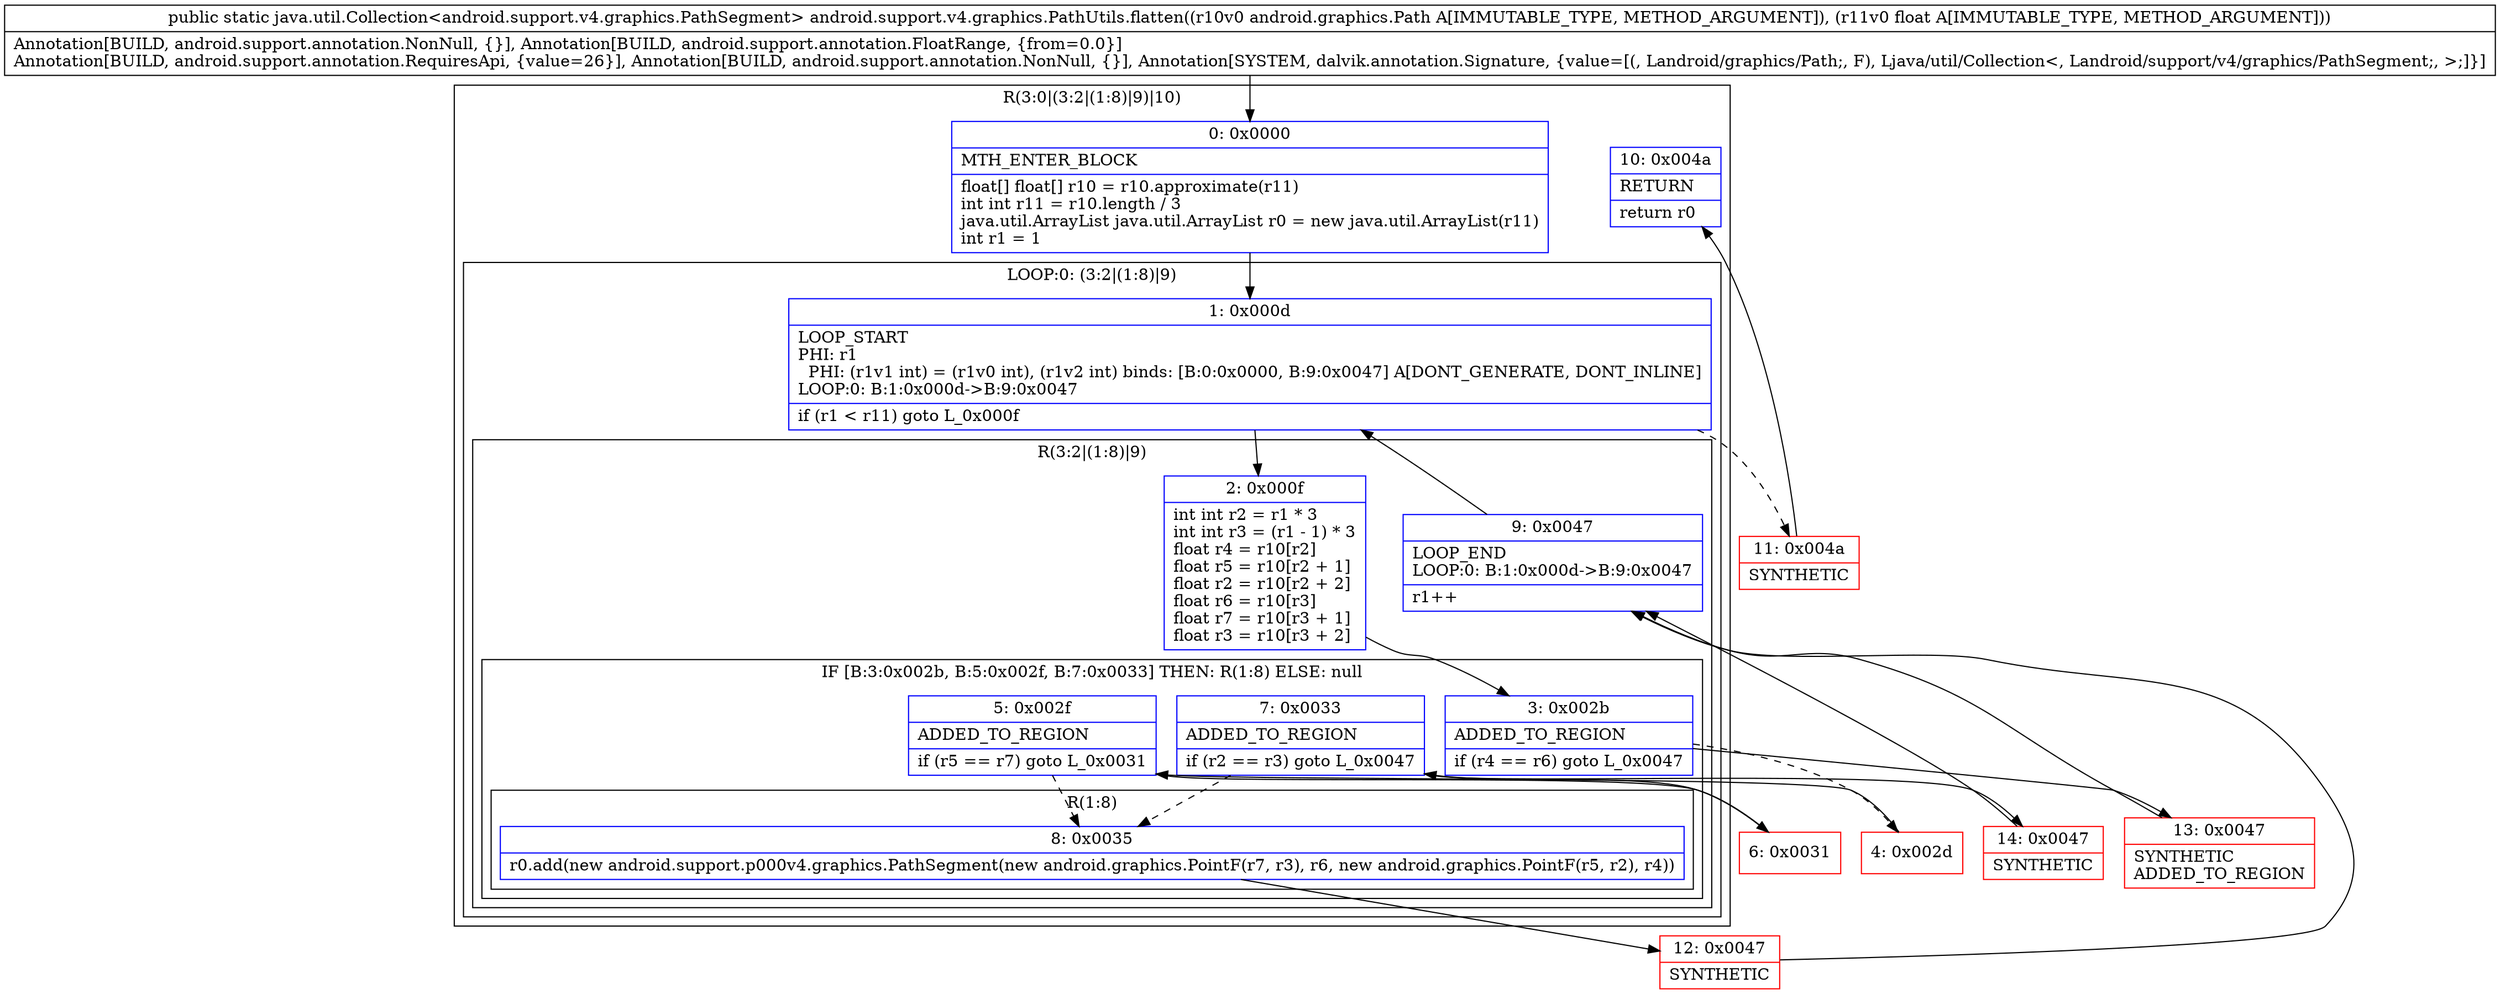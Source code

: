 digraph "CFG forandroid.support.v4.graphics.PathUtils.flatten(Landroid\/graphics\/Path;F)Ljava\/util\/Collection;" {
subgraph cluster_Region_757462125 {
label = "R(3:0|(3:2|(1:8)|9)|10)";
node [shape=record,color=blue];
Node_0 [shape=record,label="{0\:\ 0x0000|MTH_ENTER_BLOCK\l|float[] float[] r10 = r10.approximate(r11)\lint int r11 = r10.length \/ 3\ljava.util.ArrayList java.util.ArrayList r0 = new java.util.ArrayList(r11)\lint r1 = 1\l}"];
subgraph cluster_LoopRegion_1463159316 {
label = "LOOP:0: (3:2|(1:8)|9)";
node [shape=record,color=blue];
Node_1 [shape=record,label="{1\:\ 0x000d|LOOP_START\lPHI: r1 \l  PHI: (r1v1 int) = (r1v0 int), (r1v2 int) binds: [B:0:0x0000, B:9:0x0047] A[DONT_GENERATE, DONT_INLINE]\lLOOP:0: B:1:0x000d\-\>B:9:0x0047\l|if (r1 \< r11) goto L_0x000f\l}"];
subgraph cluster_Region_383685664 {
label = "R(3:2|(1:8)|9)";
node [shape=record,color=blue];
Node_2 [shape=record,label="{2\:\ 0x000f|int int r2 = r1 * 3\lint int r3 = (r1 \- 1) * 3\lfloat r4 = r10[r2]\lfloat r5 = r10[r2 + 1]\lfloat r2 = r10[r2 + 2]\lfloat r6 = r10[r3]\lfloat r7 = r10[r3 + 1]\lfloat r3 = r10[r3 + 2]\l}"];
subgraph cluster_IfRegion_998862894 {
label = "IF [B:3:0x002b, B:5:0x002f, B:7:0x0033] THEN: R(1:8) ELSE: null";
node [shape=record,color=blue];
Node_3 [shape=record,label="{3\:\ 0x002b|ADDED_TO_REGION\l|if (r4 == r6) goto L_0x0047\l}"];
Node_5 [shape=record,label="{5\:\ 0x002f|ADDED_TO_REGION\l|if (r5 == r7) goto L_0x0031\l}"];
Node_7 [shape=record,label="{7\:\ 0x0033|ADDED_TO_REGION\l|if (r2 == r3) goto L_0x0047\l}"];
subgraph cluster_Region_965574126 {
label = "R(1:8)";
node [shape=record,color=blue];
Node_8 [shape=record,label="{8\:\ 0x0035|r0.add(new android.support.p000v4.graphics.PathSegment(new android.graphics.PointF(r7, r3), r6, new android.graphics.PointF(r5, r2), r4))\l}"];
}
}
Node_9 [shape=record,label="{9\:\ 0x0047|LOOP_END\lLOOP:0: B:1:0x000d\-\>B:9:0x0047\l|r1++\l}"];
}
}
Node_10 [shape=record,label="{10\:\ 0x004a|RETURN\l|return r0\l}"];
}
Node_4 [shape=record,color=red,label="{4\:\ 0x002d}"];
Node_6 [shape=record,color=red,label="{6\:\ 0x0031}"];
Node_11 [shape=record,color=red,label="{11\:\ 0x004a|SYNTHETIC\l}"];
Node_12 [shape=record,color=red,label="{12\:\ 0x0047|SYNTHETIC\l}"];
Node_13 [shape=record,color=red,label="{13\:\ 0x0047|SYNTHETIC\lADDED_TO_REGION\l}"];
Node_14 [shape=record,color=red,label="{14\:\ 0x0047|SYNTHETIC\l}"];
MethodNode[shape=record,label="{public static java.util.Collection\<android.support.v4.graphics.PathSegment\> android.support.v4.graphics.PathUtils.flatten((r10v0 android.graphics.Path A[IMMUTABLE_TYPE, METHOD_ARGUMENT]), (r11v0 float A[IMMUTABLE_TYPE, METHOD_ARGUMENT]))  | Annotation[BUILD, android.support.annotation.NonNull, \{\}], Annotation[BUILD, android.support.annotation.FloatRange, \{from=0.0\}]\lAnnotation[BUILD, android.support.annotation.RequiresApi, \{value=26\}], Annotation[BUILD, android.support.annotation.NonNull, \{\}], Annotation[SYSTEM, dalvik.annotation.Signature, \{value=[(, Landroid\/graphics\/Path;, F), Ljava\/util\/Collection\<, Landroid\/support\/v4\/graphics\/PathSegment;, \>;]\}]\l}"];
MethodNode -> Node_0;
Node_0 -> Node_1;
Node_1 -> Node_2;
Node_1 -> Node_11[style=dashed];
Node_2 -> Node_3;
Node_3 -> Node_4[style=dashed];
Node_3 -> Node_13;
Node_5 -> Node_6;
Node_5 -> Node_8[style=dashed];
Node_7 -> Node_8[style=dashed];
Node_7 -> Node_14;
Node_8 -> Node_12;
Node_9 -> Node_1;
Node_4 -> Node_5;
Node_6 -> Node_7;
Node_11 -> Node_10;
Node_12 -> Node_9;
Node_13 -> Node_9;
Node_14 -> Node_9;
}

